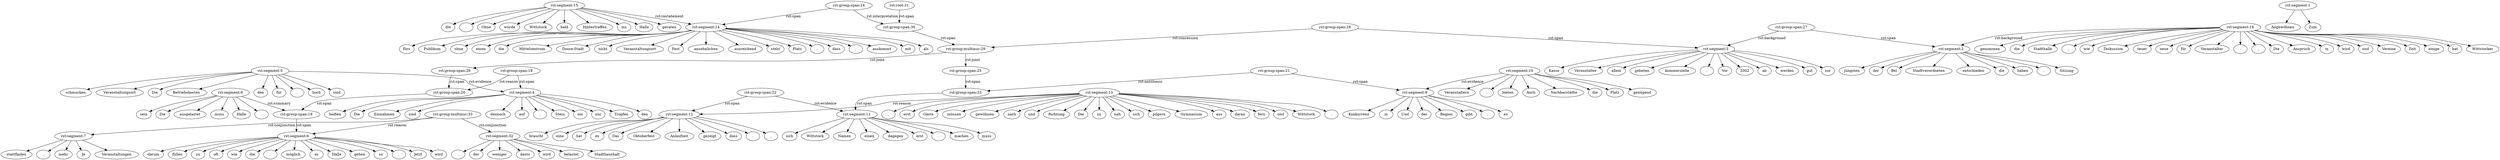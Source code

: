 digraph  {
	node [label="\N"];
	"rst:7_0"	 [label=Je,
		layers="set(['rst', 'rst:token'])",
		"rst:token"=Je];
	1	 [label="rst:segment:1",
		layers="set(['rst', 'rst:segment'])",
		"rst:text"="Zum Angewöhnen"];
	"rst:1_1"	 [label=Angewöhnen,
		layers="set(['rst', 'rst:token'])",
		"rst:token"=Angewöhnen];
	1 -> "rst:1_1" [key=0,
	edge_type=spans,
	layers="set(['rst', 'rst:token'])"];
"rst:1_0" [label=Zum,
	layers="set(['rst', 'rst:token'])",
	"rst:token"=Zum];
1 -> "rst:1_0" [key=0,
edge_type=spans,
layers="set(['rst', 'rst:token'])"];
2 [label="rst:segment:2",
layers="set(['rst', 'rst:segment'])",
"rst:text"="Bei der jüngsten Sitzung haben die Stadtverordneten entschieden ."];
"rst:2_7" [label=entschieden,
layers="set(['rst', 'rst:token'])",
"rst:token"=entschieden];
2 -> "rst:2_7" [key=0,
edge_type=spans,
layers="set(['rst', 'rst:token'])"];
"rst:2_5" [label=die,
layers="set(['rst', 'rst:token'])",
"rst:token"=die];
2 -> "rst:2_5" [key=0,
edge_type=spans,
layers="set(['rst', 'rst:token'])"];
"rst:2_4" [label=haben,
layers="set(['rst', 'rst:token'])",
"rst:token"=haben];
2 -> "rst:2_4" [key=0,
edge_type=spans,
layers="set(['rst', 'rst:token'])"];
"rst:2_8" [label=".",
layers="set(['rst', 'rst:token'])",
"rst:token"="."];
2 -> "rst:2_8" [key=0,
edge_type=spans,
layers="set(['rst', 'rst:token'])"];
"rst:2_3" [label=Sitzung,
layers="set(['rst', 'rst:token'])",
"rst:token"=Sitzung];
2 -> "rst:2_3" [key=0,
edge_type=spans,
layers="set(['rst', 'rst:token'])"];
"rst:2_2" [label=jüngsten,
layers="set(['rst', 'rst:token'])",
"rst:token"=jüngsten];
2 -> "rst:2_2" [key=0,
edge_type=spans,
layers="set(['rst', 'rst:token'])"];
"rst:2_1" [label=der,
layers="set(['rst', 'rst:token'])",
"rst:token"=der];
2 -> "rst:2_1" [key=0,
edge_type=spans,
layers="set(['rst', 'rst:token'])"];
"rst:2_0" [label=Bei,
layers="set(['rst', 'rst:token'])",
"rst:token"=Bei];
2 -> "rst:2_0" [key=0,
edge_type=spans,
layers="set(['rst', 'rst:token'])"];
"rst:2_6" [label=Stadtverordneten,
layers="set(['rst', 'rst:token'])",
"rst:token"=Stadtverordneten];
2 -> "rst:2_6" [key=0,
edge_type=spans,
layers="set(['rst', 'rst:token'])"];
3 [label="rst:segment:3",
layers="set(['rst', 'rst:segment'])",
"rst:text"="Vor allem kommerzielle Veranstalter werden ab 2002 gut zur Kasse gebeten ."];
"rst:3_3" [label=Veranstalter,
layers="set(['rst', 'rst:token'])",
"rst:token"=Veranstalter];
3 -> "rst:3_3" [key=0,
edge_type=spans,
layers="set(['rst', 'rst:token'])"];
"rst:3_1" [label=allem,
layers="set(['rst', 'rst:token'])",
"rst:token"=allem];
3 -> "rst:3_1" [key=0,
edge_type=spans,
layers="set(['rst', 'rst:token'])"];
"rst:3_10" [label=gebeten,
layers="set(['rst', 'rst:token'])",
"rst:token"=gebeten];
3 -> "rst:3_10" [key=0,
edge_type=spans,
layers="set(['rst', 'rst:token'])"];
"rst:3_2" [label=kommerzielle,
layers="set(['rst', 'rst:token'])",
"rst:token"=kommerzielle];
3 -> "rst:3_2" [key=0,
edge_type=spans,
layers="set(['rst', 'rst:token'])"];
"rst:3_11" [label=".",
layers="set(['rst', 'rst:token'])",
"rst:token"="."];
3 -> "rst:3_11" [key=0,
edge_type=spans,
layers="set(['rst', 'rst:token'])"];
"rst:3_0" [label=Vor,
layers="set(['rst', 'rst:token'])",
"rst:token"=Vor];
3 -> "rst:3_0" [key=0,
edge_type=spans,
layers="set(['rst', 'rst:token'])"];
"rst:3_6" [label=2002,
layers="set(['rst', 'rst:token'])",
"rst:token"=2002];
3 -> "rst:3_6" [key=0,
edge_type=spans,
layers="set(['rst', 'rst:token'])"];
"rst:3_5" [label=ab,
layers="set(['rst', 'rst:token'])",
"rst:token"=ab];
3 -> "rst:3_5" [key=0,
edge_type=spans,
layers="set(['rst', 'rst:token'])"];
"rst:3_4" [label=werden,
layers="set(['rst', 'rst:token'])",
"rst:token"=werden];
3 -> "rst:3_4" [key=0,
edge_type=spans,
layers="set(['rst', 'rst:token'])"];
"rst:3_7" [label=gut,
layers="set(['rst', 'rst:token'])",
"rst:token"=gut];
3 -> "rst:3_7" [key=0,
edge_type=spans,
layers="set(['rst', 'rst:token'])"];
"rst:3_8" [label=zur,
layers="set(['rst', 'rst:token'])",
"rst:token"=zur];
3 -> "rst:3_8" [key=0,
edge_type=spans,
layers="set(['rst', 'rst:token'])"];
"rst:3_9" [label=Kasse,
layers="set(['rst', 'rst:token'])",
"rst:token"=Kasse];
3 -> "rst:3_9" [key=0,
edge_type=spans,
layers="set(['rst', 'rst:token'])"];
4 [label="rst:segment:4",
layers="set(['rst', 'rst:segment'])",
"rst:text"="Die Einnahmen sind dennoch nur ein Tropfen auf den heißen Stein ."];
"rst:4_5" [label=ein,
layers="set(['rst', 'rst:token'])",
"rst:token"=ein];
4 -> "rst:4_5" [key=0,
edge_type=spans,
layers="set(['rst', 'rst:token'])"];
"rst:4_4" [label=nur,
layers="set(['rst', 'rst:token'])",
"rst:token"=nur];
4 -> "rst:4_4" [key=0,
edge_type=spans,
layers="set(['rst', 'rst:token'])"];
"rst:4_6" [label=Tropfen,
layers="set(['rst', 'rst:token'])",
"rst:token"=Tropfen];
4 -> "rst:4_6" [key=0,
edge_type=spans,
layers="set(['rst', 'rst:token'])"];
"rst:4_8" [label=den,
layers="set(['rst', 'rst:token'])",
"rst:token"=den];
4 -> "rst:4_8" [key=0,
edge_type=spans,
layers="set(['rst', 'rst:token'])"];
"rst:4_9" [label=heißen,
layers="set(['rst', 'rst:token'])",
"rst:token"=heißen];
4 -> "rst:4_9" [key=0,
edge_type=spans,
layers="set(['rst', 'rst:token'])"];
"rst:4_0" [label=Die,
layers="set(['rst', 'rst:token'])",
"rst:token"=Die];
4 -> "rst:4_0" [key=0,
edge_type=spans,
layers="set(['rst', 'rst:token'])"];
"rst:4_1" [label=Einnahmen,
layers="set(['rst', 'rst:token'])",
"rst:token"=Einnahmen];
4 -> "rst:4_1" [key=0,
edge_type=spans,
layers="set(['rst', 'rst:token'])"];
"rst:4_2" [label=sind,
layers="set(['rst', 'rst:token'])",
"rst:token"=sind];
4 -> "rst:4_2" [key=0,
edge_type=spans,
layers="set(['rst', 'rst:token'])"];
"rst:4_3" [label=dennoch,
layers="set(['rst', 'rst:token'])",
"rst:token"=dennoch];
4 -> "rst:4_3" [key=0,
edge_type=spans,
layers="set(['rst', 'rst:token'])"];
"rst:4_7" [label=auf,
layers="set(['rst', 'rst:token'])",
"rst:token"=auf];
4 -> "rst:4_7" [key=0,
edge_type=spans,
layers="set(['rst', 'rst:token'])"];
"rst:4_11" [label=".",
layers="set(['rst', 'rst:token'])",
"rst:token"="."];
4 -> "rst:4_11" [key=0,
edge_type=spans,
layers="set(['rst', 'rst:token'])"];
"rst:4_10" [label=Stein,
layers="set(['rst', 'rst:token'])",
"rst:token"=Stein];
4 -> "rst:4_10" [key=0,
edge_type=spans,
layers="set(['rst', 'rst:token'])"];
5 [label="rst:segment:5",
layers="set(['rst', 'rst:segment'])",
"rst:text"="Die Betriebskosten für den schmucken Veranstaltungsort sind hoch ."];
"rst:5_2" [label=für,
layers="set(['rst', 'rst:token'])",
"rst:token"=für];
5 -> "rst:5_2" [key=0,
edge_type=spans,
layers="set(['rst', 'rst:token'])"];
"rst:5_8" [label=".",
layers="set(['rst', 'rst:token'])",
"rst:token"="."];
5 -> "rst:5_8" [key=0,
edge_type=spans,
layers="set(['rst', 'rst:token'])"];
"rst:5_7" [label=hoch,
layers="set(['rst', 'rst:token'])",
"rst:token"=hoch];
5 -> "rst:5_7" [key=0,
edge_type=spans,
layers="set(['rst', 'rst:token'])"];
"rst:5_6" [label=sind,
layers="set(['rst', 'rst:token'])",
"rst:token"=sind];
5 -> "rst:5_6" [key=0,
edge_type=spans,
layers="set(['rst', 'rst:token'])"];
"rst:5_4" [label=schmucken,
layers="set(['rst', 'rst:token'])",
"rst:token"=schmucken];
5 -> "rst:5_4" [key=0,
edge_type=spans,
layers="set(['rst', 'rst:token'])"];
"rst:5_5" [label=Veranstaltungsort,
layers="set(['rst', 'rst:token'])",
"rst:token"=Veranstaltungsort];
5 -> "rst:5_5" [key=0,
edge_type=spans,
layers="set(['rst', 'rst:token'])"];
5 -> 4 [key=0,
edge_type=dominates,
label="rst:evidence",
layers="set(['rst', 'rst:relation'])",
relname="rst:evidence"];
"rst:5_0" [label=Die,
layers="set(['rst', 'rst:token'])",
"rst:token"=Die];
5 -> "rst:5_0" [key=0,
edge_type=spans,
layers="set(['rst', 'rst:token'])"];
"rst:5_1" [label=Betriebskosten,
layers="set(['rst', 'rst:token'])",
"rst:token"=Betriebskosten];
5 -> "rst:5_1" [key=0,
edge_type=spans,
layers="set(['rst', 'rst:token'])"];
"rst:5_3" [label=den,
layers="set(['rst', 'rst:token'])",
"rst:token"=den];
5 -> "rst:5_3" [key=0,
edge_type=spans,
layers="set(['rst', 'rst:token'])"];
6 [label="rst:segment:6",
layers="set(['rst', 'rst:segment'])",
"rst:text"="Jetzt wird es darum gehen , die Halle so oft wie möglich zu füllen ."];
"rst:6_9" [label=oft,
layers="set(['rst', 'rst:token'])",
"rst:token"=oft];
6 -> "rst:6_9" [key=0,
edge_type=spans,
layers="set(['rst', 'rst:token'])"];
"rst:6_10" [label=wie,
layers="set(['rst', 'rst:token'])",
"rst:token"=wie];
6 -> "rst:6_10" [key=0,
edge_type=spans,
layers="set(['rst', 'rst:token'])"];
"rst:6_6" [label=die,
layers="set(['rst', 'rst:token'])",
"rst:token"=die];
6 -> "rst:6_6" [key=0,
edge_type=spans,
layers="set(['rst', 'rst:token'])"];
"rst:6_14" [label=".",
layers="set(['rst', 'rst:token'])",
"rst:token"="."];
6 -> "rst:6_14" [key=0,
edge_type=spans,
layers="set(['rst', 'rst:token'])"];
"rst:6_11" [label=möglich,
layers="set(['rst', 'rst:token'])",
"rst:token"=möglich];
6 -> "rst:6_11" [key=0,
edge_type=spans,
layers="set(['rst', 'rst:token'])"];
"rst:6_2" [label=es,
layers="set(['rst', 'rst:token'])",
"rst:token"=es];
6 -> "rst:6_2" [key=0,
edge_type=spans,
layers="set(['rst', 'rst:token'])"];
"rst:6_7" [label=Halle,
layers="set(['rst', 'rst:token'])",
"rst:token"=Halle];
6 -> "rst:6_7" [key=0,
edge_type=spans,
layers="set(['rst', 'rst:token'])"];
"rst:6_4" [label=gehen,
layers="set(['rst', 'rst:token'])",
"rst:token"=gehen];
6 -> "rst:6_4" [key=0,
edge_type=spans,
layers="set(['rst', 'rst:token'])"];
"rst:6_8" [label=so,
layers="set(['rst', 'rst:token'])",
"rst:token"=so];
6 -> "rst:6_8" [key=0,
edge_type=spans,
layers="set(['rst', 'rst:token'])"];
"rst:6_5" [label=",",
layers="set(['rst', 'rst:token'])",
"rst:token"=","];
6 -> "rst:6_5" [key=0,
edge_type=spans,
layers="set(['rst', 'rst:token'])"];
"rst:6_0" [label=Jetzt,
layers="set(['rst', 'rst:token'])",
"rst:token"=Jetzt];
6 -> "rst:6_0" [key=0,
edge_type=spans,
layers="set(['rst', 'rst:token'])"];
"rst:6_1" [label=wird,
layers="set(['rst', 'rst:token'])",
"rst:token"=wird];
6 -> "rst:6_1" [key=0,
edge_type=spans,
layers="set(['rst', 'rst:token'])"];
"rst:6_3" [label=darum,
layers="set(['rst', 'rst:token'])",
"rst:token"=darum];
6 -> "rst:6_3" [key=0,
edge_type=spans,
layers="set(['rst', 'rst:token'])"];
"rst:6_13" [label=füllen,
layers="set(['rst', 'rst:token'])",
"rst:token"=füllen];
6 -> "rst:6_13" [key=0,
edge_type=spans,
layers="set(['rst', 'rst:token'])"];
"rst:6_12" [label=zu,
layers="set(['rst', 'rst:token'])",
"rst:token"=zu];
6 -> "rst:6_12" [key=0,
edge_type=spans,
layers="set(['rst', 'rst:token'])"];
7 [label="rst:segment:7",
layers="set(['rst', 'rst:segment'])",
"rst:text"="Je mehr Veranstaltungen stattfinden ,"];
"rst:7_2" [label=Veranstaltungen,
layers="set(['rst', 'rst:token'])",
"rst:token"=Veranstaltungen];
7 -> "rst:7_2" [key=0,
edge_type=spans,
layers="set(['rst', 'rst:token'])"];
"rst:7_3" [label=stattfinden,
layers="set(['rst', 'rst:token'])",
"rst:token"=stattfinden];
7 -> "rst:7_3" [key=0,
edge_type=spans,
layers="set(['rst', 'rst:token'])"];
"rst:7_4" [label=",",
layers="set(['rst', 'rst:token'])",
"rst:token"=","];
7 -> "rst:7_4" [key=0,
edge_type=spans,
layers="set(['rst', 'rst:token'])"];
"rst:7_1" [label=mehr,
layers="set(['rst', 'rst:token'])",
"rst:token"=mehr];
7 -> "rst:7_1" [key=0,
edge_type=spans,
layers="set(['rst', 'rst:token'])"];
7 -> "rst:7_0" [key=0,
edge_type=spans,
layers="set(['rst', 'rst:token'])"];
8 [label="rst:segment:8",
layers="set(['rst', 'rst:segment'])",
"rst:text"="Die Halle muss ausgelastet sein ."];
"rst:8_2" [label=muss,
layers="set(['rst', 'rst:token'])",
"rst:token"=muss];
8 -> "rst:8_2" [key=0,
edge_type=spans,
layers="set(['rst', 'rst:token'])"];
"rst:8_1" [label=Halle,
layers="set(['rst', 'rst:token'])",
"rst:token"=Halle];
8 -> "rst:8_1" [key=0,
edge_type=spans,
layers="set(['rst', 'rst:token'])"];
"rst:8_5" [label=".",
layers="set(['rst', 'rst:token'])",
"rst:token"="."];
8 -> "rst:8_5" [key=0,
edge_type=spans,
layers="set(['rst', 'rst:token'])"];
"rst:8_4" [label=sein,
layers="set(['rst', 'rst:token'])",
"rst:token"=sein];
8 -> "rst:8_4" [key=0,
edge_type=spans,
layers="set(['rst', 'rst:token'])"];
"rst:8_0" [label=Die,
layers="set(['rst', 'rst:token'])",
"rst:token"=Die];
8 -> "rst:8_0" [key=0,
edge_type=spans,
layers="set(['rst', 'rst:token'])"];
"rst:8_3" [label=ausgelastet,
layers="set(['rst', 'rst:token'])",
"rst:token"=ausgelastet];
8 -> "rst:8_3" [key=0,
edge_type=spans,
layers="set(['rst', 'rst:token'])"];
19 [label="rst:group:span:19",
layers="set(['rst', 'rst:segment'])",
"rst:reltype"=span];
8 -> 19 [key=0,
edge_type=dominates,
label="rst:summary",
layers="set(['rst', 'rst:relation'])",
relname="rst:summary"];
9 [label="rst:segment:9",
layers="set(['rst', 'rst:segment'])",
"rst:text"="Und in der Region gibt es Konkurrenz ."];
"rst:9_3" [label=Region,
layers="set(['rst', 'rst:token'])",
"rst:token"=Region];
9 -> "rst:9_3" [key=0,
edge_type=spans,
layers="set(['rst', 'rst:token'])"];
"rst:9_4" [label=gibt,
layers="set(['rst', 'rst:token'])",
"rst:token"=gibt];
9 -> "rst:9_4" [key=0,
edge_type=spans,
layers="set(['rst', 'rst:token'])"];
"rst:9_7" [label=".",
layers="set(['rst', 'rst:token'])",
"rst:token"="."];
9 -> "rst:9_7" [key=0,
edge_type=spans,
layers="set(['rst', 'rst:token'])"];
"rst:9_5" [label=es,
layers="set(['rst', 'rst:token'])",
"rst:token"=es];
9 -> "rst:9_5" [key=0,
edge_type=spans,
layers="set(['rst', 'rst:token'])"];
"rst:9_6" [label=Konkurrenz,
layers="set(['rst', 'rst:token'])",
"rst:token"=Konkurrenz];
9 -> "rst:9_6" [key=0,
edge_type=spans,
layers="set(['rst', 'rst:token'])"];
"rst:9_1" [label=in,
layers="set(['rst', 'rst:token'])",
"rst:token"=in];
9 -> "rst:9_1" [key=0,
edge_type=spans,
layers="set(['rst', 'rst:token'])"];
"rst:9_0" [label=Und,
layers="set(['rst', 'rst:token'])",
"rst:token"=Und];
9 -> "rst:9_0" [key=0,
edge_type=spans,
layers="set(['rst', 'rst:token'])"];
"rst:9_2" [label=der,
layers="set(['rst', 'rst:token'])",
"rst:token"=der];
9 -> "rst:9_2" [key=0,
edge_type=spans,
layers="set(['rst', 'rst:token'])"];
10 [label="rst:segment:10",
layers="set(['rst', 'rst:segment'])",
"rst:text"="Auch die Nachbarstädte bieten Veranstaltern genügend Platz ."];
"rst:10_3" [label=bieten,
layers="set(['rst', 'rst:token'])",
"rst:token"=bieten];
10 -> "rst:10_3" [key=0,
edge_type=spans,
layers="set(['rst', 'rst:token'])"];
"rst:10_0" [label=Auch,
layers="set(['rst', 'rst:token'])",
"rst:token"=Auch];
10 -> "rst:10_0" [key=0,
edge_type=spans,
layers="set(['rst', 'rst:token'])"];
"rst:10_2" [label=Nachbarstädte,
layers="set(['rst', 'rst:token'])",
"rst:token"=Nachbarstädte];
10 -> "rst:10_2" [key=0,
edge_type=spans,
layers="set(['rst', 'rst:token'])"];
10 -> 9 [key=0,
edge_type=dominates,
label="rst:evidence",
layers="set(['rst', 'rst:relation'])",
relname="rst:evidence"];
"rst:10_1" [label=die,
layers="set(['rst', 'rst:token'])",
"rst:token"=die];
10 -> "rst:10_1" [key=0,
edge_type=spans,
layers="set(['rst', 'rst:token'])"];
"rst:10_6" [label=Platz,
layers="set(['rst', 'rst:token'])",
"rst:token"=Platz];
10 -> "rst:10_6" [key=0,
edge_type=spans,
layers="set(['rst', 'rst:token'])"];
"rst:10_5" [label=genügend,
layers="set(['rst', 'rst:token'])",
"rst:token"=genügend];
10 -> "rst:10_5" [key=0,
edge_type=spans,
layers="set(['rst', 'rst:token'])"];
"rst:10_4" [label=Veranstaltern,
layers="set(['rst', 'rst:token'])",
"rst:token"=Veranstaltern];
10 -> "rst:10_4" [key=0,
edge_type=spans,
layers="set(['rst', 'rst:token'])"];
"rst:10_7" [label=".",
layers="set(['rst', 'rst:token'])",
"rst:token"="."];
10 -> "rst:10_7" [key=0,
edge_type=spans,
layers="set(['rst', 'rst:token'])"];
11 [label="rst:segment:11",
layers="set(['rst', 'rst:segment'])",
"rst:text"="Wittstock dagegen muss sich erst einen Namen machen ."];
"rst:11_5" [label=einen,
layers="set(['rst', 'rst:token'])",
"rst:token"=einen];
11 -> "rst:11_5" [key=0,
edge_type=spans,
layers="set(['rst', 'rst:token'])"];
"rst:11_1" [label=dagegen,
layers="set(['rst', 'rst:token'])",
"rst:token"=dagegen];
11 -> "rst:11_1" [key=0,
edge_type=spans,
layers="set(['rst', 'rst:token'])"];
"rst:11_4" [label=erst,
layers="set(['rst', 'rst:token'])",
"rst:token"=erst];
11 -> "rst:11_4" [key=0,
edge_type=spans,
layers="set(['rst', 'rst:token'])"];
"rst:11_8" [label=".",
layers="set(['rst', 'rst:token'])",
"rst:token"="."];
11 -> "rst:11_8" [key=0,
edge_type=spans,
layers="set(['rst', 'rst:token'])"];
"rst:11_7" [label=machen,
layers="set(['rst', 'rst:token'])",
"rst:token"=machen];
11 -> "rst:11_7" [key=0,
edge_type=spans,
layers="set(['rst', 'rst:token'])"];
"rst:11_2" [label=muss,
layers="set(['rst', 'rst:token'])",
"rst:token"=muss];
11 -> "rst:11_2" [key=0,
edge_type=spans,
layers="set(['rst', 'rst:token'])"];
"rst:11_3" [label=sich,
layers="set(['rst', 'rst:token'])",
"rst:token"=sich];
11 -> "rst:11_3" [key=0,
edge_type=spans,
layers="set(['rst', 'rst:token'])"];
"rst:11_0" [label=Wittstock,
layers="set(['rst', 'rst:token'])",
"rst:token"=Wittstock];
11 -> "rst:11_0" [key=0,
edge_type=spans,
layers="set(['rst', 'rst:token'])"];
"rst:11_6" [label=Namen,
layers="set(['rst', 'rst:token'])",
"rst:token"=Namen];
11 -> "rst:11_6" [key=0,
edge_type=spans,
layers="set(['rst', 'rst:token'])"];
12 [label="rst:segment:12",
layers="set(['rst', 'rst:segment'])",
"rst:text"="Das Oktoberfest hat gezeigt , dass es eine Anlaufzeit braucht ."];
"rst:12_3" [label=gezeigt,
layers="set(['rst', 'rst:token'])",
"rst:token"=gezeigt];
12 -> "rst:12_3" [key=0,
edge_type=spans,
layers="set(['rst', 'rst:token'])"];
"rst:12_5" [label=dass,
layers="set(['rst', 'rst:token'])",
"rst:token"=dass];
12 -> "rst:12_5" [key=0,
edge_type=spans,
layers="set(['rst', 'rst:token'])"];
"rst:12_10" [label=".",
layers="set(['rst', 'rst:token'])",
"rst:token"="."];
12 -> "rst:12_10" [key=0,
edge_type=spans,
layers="set(['rst', 'rst:token'])"];
"rst:12_4" [label=",",
layers="set(['rst', 'rst:token'])",
"rst:token"=","];
12 -> "rst:12_4" [key=0,
edge_type=spans,
layers="set(['rst', 'rst:token'])"];
"rst:12_9" [label=braucht,
layers="set(['rst', 'rst:token'])",
"rst:token"=braucht];
12 -> "rst:12_9" [key=0,
edge_type=spans,
layers="set(['rst', 'rst:token'])"];
"rst:12_7" [label=eine,
layers="set(['rst', 'rst:token'])",
"rst:token"=eine];
12 -> "rst:12_7" [key=0,
edge_type=spans,
layers="set(['rst', 'rst:token'])"];
"rst:12_2" [label=hat,
layers="set(['rst', 'rst:token'])",
"rst:token"=hat];
12 -> "rst:12_2" [key=0,
edge_type=spans,
layers="set(['rst', 'rst:token'])"];
"rst:12_6" [label=es,
layers="set(['rst', 'rst:token'])",
"rst:token"=es];
12 -> "rst:12_6" [key=0,
edge_type=spans,
layers="set(['rst', 'rst:token'])"];
"rst:12_0" [label=Das,
layers="set(['rst', 'rst:token'])",
"rst:token"=Das];
12 -> "rst:12_0" [key=0,
edge_type=spans,
layers="set(['rst', 'rst:token'])"];
"rst:12_1" [label=Oktoberfest,
layers="set(['rst', 'rst:token'])",
"rst:token"=Oktoberfest];
12 -> "rst:12_1" [key=0,
edge_type=spans,
layers="set(['rst', 'rst:token'])"];
"rst:12_8" [label=Anlaufzeit,
layers="set(['rst', 'rst:token'])",
"rst:token"=Anlaufzeit];
12 -> "rst:12_8" [key=0,
edge_type=spans,
layers="set(['rst', 'rst:token'])"];
13 [label="rst:segment:13",
layers="set(['rst', 'rst:segment'])",
"rst:text"="Die Gäste aus nah und fern müssen sich erst daran gewöhnen , nach Wittstock u\
nd Richtung Gymnasium zu pilgern ."];
"rst:13_7" [label=sich,
layers="set(['rst', 'rst:token'])",
"rst:token"=sich];
13 -> "rst:13_7" [key=0,
edge_type=spans,
layers="set(['rst', 'rst:token'])"];
"rst:13_18" [label=pilgern,
layers="set(['rst', 'rst:token'])",
"rst:token"=pilgern];
13 -> "rst:13_18" [key=0,
edge_type=spans,
layers="set(['rst', 'rst:token'])"];
"rst:13_16" [label=Gymnasium,
layers="set(['rst', 'rst:token'])",
"rst:token"=Gymnasium];
13 -> "rst:13_16" [key=0,
edge_type=spans,
layers="set(['rst', 'rst:token'])"];
"rst:13_2" [label=aus,
layers="set(['rst', 'rst:token'])",
"rst:token"=aus];
13 -> "rst:13_2" [key=0,
edge_type=spans,
layers="set(['rst', 'rst:token'])"];
"rst:13_9" [label=daran,
layers="set(['rst', 'rst:token'])",
"rst:token"=daran];
13 -> "rst:13_9" [key=0,
edge_type=spans,
layers="set(['rst', 'rst:token'])"];
"rst:13_5" [label=fern,
layers="set(['rst', 'rst:token'])",
"rst:token"=fern];
13 -> "rst:13_5" [key=0,
edge_type=spans,
layers="set(['rst', 'rst:token'])"];
"rst:13_4" [label=und,
layers="set(['rst', 'rst:token'])",
"rst:token"=und];
13 -> "rst:13_4" [key=0,
edge_type=spans,
layers="set(['rst', 'rst:token'])"];
"rst:13_13" [label=Wittstock,
layers="set(['rst', 'rst:token'])",
"rst:token"=Wittstock];
13 -> "rst:13_13" [key=0,
edge_type=spans,
layers="set(['rst', 'rst:token'])"];
"rst:13_19" [label=".",
layers="set(['rst', 'rst:token'])",
"rst:token"="."];
13 -> "rst:13_19" [key=0,
edge_type=spans,
layers="set(['rst', 'rst:token'])"];
"rst:13_11" [label=",",
layers="set(['rst', 'rst:token'])",
"rst:token"=","];
13 -> "rst:13_11" [key=0,
edge_type=spans,
layers="set(['rst', 'rst:token'])"];
"rst:13_8" [label=erst,
layers="set(['rst', 'rst:token'])",
"rst:token"=erst];
13 -> "rst:13_8" [key=0,
edge_type=spans,
layers="set(['rst', 'rst:token'])"];
"rst:13_1" [label=Gäste,
layers="set(['rst', 'rst:token'])",
"rst:token"=Gäste];
13 -> "rst:13_1" [key=0,
edge_type=spans,
layers="set(['rst', 'rst:token'])"];
"rst:13_6" [label=müssen,
layers="set(['rst', 'rst:token'])",
"rst:token"=müssen];
13 -> "rst:13_6" [key=0,
edge_type=spans,
layers="set(['rst', 'rst:token'])"];
"rst:13_10" [label=gewöhnen,
layers="set(['rst', 'rst:token'])",
"rst:token"=gewöhnen];
13 -> "rst:13_10" [key=0,
edge_type=spans,
layers="set(['rst', 'rst:token'])"];
"rst:13_12" [label=nach,
layers="set(['rst', 'rst:token'])",
"rst:token"=nach];
13 -> "rst:13_12" [key=0,
edge_type=spans,
layers="set(['rst', 'rst:token'])"];
"rst:13_14" [label=und,
layers="set(['rst', 'rst:token'])",
"rst:token"=und];
13 -> "rst:13_14" [key=0,
edge_type=spans,
layers="set(['rst', 'rst:token'])"];
"rst:13_15" [label=Richtung,
layers="set(['rst', 'rst:token'])",
"rst:token"=Richtung];
13 -> "rst:13_15" [key=0,
edge_type=spans,
layers="set(['rst', 'rst:token'])"];
"rst:13_0" [label=Die,
layers="set(['rst', 'rst:token'])",
"rst:token"=Die];
13 -> "rst:13_0" [key=0,
edge_type=spans,
layers="set(['rst', 'rst:token'])"];
"rst:13_17" [label=zu,
layers="set(['rst', 'rst:token'])",
"rst:token"=zu];
13 -> "rst:13_17" [key=0,
edge_type=spans,
layers="set(['rst', 'rst:token'])"];
13 -> 12 [key=0,
edge_type=dominates,
label="rst:reason",
layers="set(['rst', 'rst:relation'])",
relname="rst:reason"];
"rst:13_3" [label=nah,
layers="set(['rst', 'rst:token'])",
"rst:token"=nah];
13 -> "rst:13_3" [key=0,
edge_type=spans,
layers="set(['rst', 'rst:token'])"];
14 [label="rst:segment:14",
layers="set(['rst', 'rst:segment'])",
"rst:text"="Fest steht , dass die Dosse-Stadt als Mittelzentrum ohne einen ansehnlichen Vera\
nstaltungsort mit ausreichend Platz fürs Publikum nicht auskommt ."];
"rst:14_1" [label=steht,
layers="set(['rst', 'rst:token'])",
"rst:token"=steht];
14 -> "rst:14_1" [key=0,
edge_type=spans,
layers="set(['rst', 'rst:token'])"];
"rst:14_14" [label=Platz,
layers="set(['rst', 'rst:token'])",
"rst:token"=Platz];
14 -> "rst:14_14" [key=0,
edge_type=spans,
layers="set(['rst', 'rst:token'])"];
"rst:14_19" [label=".",
layers="set(['rst', 'rst:token'])",
"rst:token"="."];
14 -> "rst:14_19" [key=0,
edge_type=spans,
layers="set(['rst', 'rst:token'])"];
"rst:14_3" [label=dass,
layers="set(['rst', 'rst:token'])",
"rst:token"=dass];
14 -> "rst:14_3" [key=0,
edge_type=spans,
layers="set(['rst', 'rst:token'])"];
"rst:14_2" [label=",",
layers="set(['rst', 'rst:token'])",
"rst:token"=","];
14 -> "rst:14_2" [key=0,
edge_type=spans,
layers="set(['rst', 'rst:token'])"];
"rst:14_18" [label=auskommt,
layers="set(['rst', 'rst:token'])",
"rst:token"=auskommt];
14 -> "rst:14_18" [key=0,
edge_type=spans,
layers="set(['rst', 'rst:token'])"];
"rst:14_12" [label=mit,
layers="set(['rst', 'rst:token'])",
"rst:token"=mit];
14 -> "rst:14_12" [key=0,
edge_type=spans,
layers="set(['rst', 'rst:token'])"];
"rst:14_6" [label=als,
layers="set(['rst', 'rst:token'])",
"rst:token"=als];
14 -> "rst:14_6" [key=0,
edge_type=spans,
layers="set(['rst', 'rst:token'])"];
"rst:14_15" [label=fürs,
layers="set(['rst', 'rst:token'])",
"rst:token"=fürs];
14 -> "rst:14_15" [key=0,
edge_type=spans,
layers="set(['rst', 'rst:token'])"];
"rst:14_16" [label=Publikum,
layers="set(['rst', 'rst:token'])",
"rst:token"=Publikum];
14 -> "rst:14_16" [key=0,
edge_type=spans,
layers="set(['rst', 'rst:token'])"];
"rst:14_8" [label=ohne,
layers="set(['rst', 'rst:token'])",
"rst:token"=ohne];
14 -> "rst:14_8" [key=0,
edge_type=spans,
layers="set(['rst', 'rst:token'])"];
"rst:14_9" [label=einen,
layers="set(['rst', 'rst:token'])",
"rst:token"=einen];
14 -> "rst:14_9" [key=0,
edge_type=spans,
layers="set(['rst', 'rst:token'])"];
"rst:14_4" [label=die,
layers="set(['rst', 'rst:token'])",
"rst:token"=die];
14 -> "rst:14_4" [key=0,
edge_type=spans,
layers="set(['rst', 'rst:token'])"];
"rst:14_7" [label=Mittelzentrum,
layers="set(['rst', 'rst:token'])",
"rst:token"=Mittelzentrum];
14 -> "rst:14_7" [key=0,
edge_type=spans,
layers="set(['rst', 'rst:token'])"];
"rst:14_5" [label="Dosse-Stadt",
layers="set(['rst', 'rst:token'])",
"rst:token"="Dosse-Stadt"];
14 -> "rst:14_5" [key=0,
edge_type=spans,
layers="set(['rst', 'rst:token'])"];
"rst:14_17" [label=nicht,
layers="set(['rst', 'rst:token'])",
"rst:token"=nicht];
14 -> "rst:14_17" [key=0,
edge_type=spans,
layers="set(['rst', 'rst:token'])"];
"rst:14_11" [label=Veranstaltungsort,
layers="set(['rst', 'rst:token'])",
"rst:token"=Veranstaltungsort];
14 -> "rst:14_11" [key=0,
edge_type=spans,
layers="set(['rst', 'rst:token'])"];
"rst:14_0" [label=Fest,
layers="set(['rst', 'rst:token'])",
"rst:token"=Fest];
14 -> "rst:14_0" [key=0,
edge_type=spans,
layers="set(['rst', 'rst:token'])"];
"rst:14_10" [label=ansehnlichen,
layers="set(['rst', 'rst:token'])",
"rst:token"=ansehnlichen];
14 -> "rst:14_10" [key=0,
edge_type=spans,
layers="set(['rst', 'rst:token'])"];
"rst:14_13" [label=ausreichend,
layers="set(['rst', 'rst:token'])",
"rst:token"=ausreichend];
14 -> "rst:14_13" [key=0,
edge_type=spans,
layers="set(['rst', 'rst:token'])"];
15 [label="rst:segment:15",
layers="set(['rst', 'rst:segment'])",
"rst:text"="Ohne die Halle würde Wittstock bald ins Hintertreffen geraten ."];
"rst:15_2" [label=Halle,
layers="set(['rst', 'rst:token'])",
"rst:token"=Halle];
15 -> "rst:15_2" [key=0,
edge_type=spans,
layers="set(['rst', 'rst:token'])"];
"rst:15_8" [label=geraten,
layers="set(['rst', 'rst:token'])",
"rst:token"=geraten];
15 -> "rst:15_8" [key=0,
edge_type=spans,
layers="set(['rst', 'rst:token'])"];
"rst:15_1" [label=die,
layers="set(['rst', 'rst:token'])",
"rst:token"=die];
15 -> "rst:15_1" [key=0,
edge_type=spans,
layers="set(['rst', 'rst:token'])"];
"rst:15_9" [label=".",
layers="set(['rst', 'rst:token'])",
"rst:token"="."];
15 -> "rst:15_9" [key=0,
edge_type=spans,
layers="set(['rst', 'rst:token'])"];
"rst:15_0" [label=Ohne,
layers="set(['rst', 'rst:token'])",
"rst:token"=Ohne];
15 -> "rst:15_0" [key=0,
edge_type=spans,
layers="set(['rst', 'rst:token'])"];
15 -> 14 [key=0,
edge_type=dominates,
label="rst:restatement",
layers="set(['rst', 'rst:relation'])",
relname="rst:restatement"];
"rst:15_3" [label=würde,
layers="set(['rst', 'rst:token'])",
"rst:token"=würde];
15 -> "rst:15_3" [key=0,
edge_type=spans,
layers="set(['rst', 'rst:token'])"];
"rst:15_4" [label=Wittstock,
layers="set(['rst', 'rst:token'])",
"rst:token"=Wittstock];
15 -> "rst:15_4" [key=0,
edge_type=spans,
layers="set(['rst', 'rst:token'])"];
"rst:15_5" [label=bald,
layers="set(['rst', 'rst:token'])",
"rst:token"=bald];
15 -> "rst:15_5" [key=0,
edge_type=spans,
layers="set(['rst', 'rst:token'])"];
"rst:15_7" [label=Hintertreffen,
layers="set(['rst', 'rst:token'])",
"rst:token"=Hintertreffen];
15 -> "rst:15_7" [key=0,
edge_type=spans,
layers="set(['rst', 'rst:token'])"];
"rst:15_6" [label=ins,
layers="set(['rst', 'rst:token'])",
"rst:token"=ins];
15 -> "rst:15_6" [key=0,
edge_type=spans,
layers="set(['rst', 'rst:token'])"];
16 [label="rst:segment:16",
layers="set(['rst', 'rst:segment'])",
"rst:text"="Die Diskussion , wie teuer die neue Wittstocker Stadthalle für Vereine und Vera\
nstalter wird , hat einige Zeit in Anspruch genommen ."];
"rst:16_7" [label=Wittstocker,
layers="set(['rst', 'rst:token'])",
"rst:token"=Wittstocker];
16 -> "rst:16_7" [key=0,
edge_type=spans,
layers="set(['rst', 'rst:token'])"];
"rst:16_20" [label=genommen,
layers="set(['rst', 'rst:token'])",
"rst:token"=genommen];
16 -> "rst:16_20" [key=0,
edge_type=spans,
layers="set(['rst', 'rst:token'])"];
"rst:16_5" [label=die,
layers="set(['rst', 'rst:token'])",
"rst:token"=die];
16 -> "rst:16_5" [key=0,
edge_type=spans,
layers="set(['rst', 'rst:token'])"];
"rst:16_8" [label=Stadthalle,
layers="set(['rst', 'rst:token'])",
"rst:token"=Stadthalle];
16 -> "rst:16_8" [key=0,
edge_type=spans,
layers="set(['rst', 'rst:token'])"];
"rst:16_2" [label=",",
layers="set(['rst', 'rst:token'])",
"rst:token"=","];
16 -> "rst:16_2" [key=0,
edge_type=spans,
layers="set(['rst', 'rst:token'])"];
"rst:16_3" [label=wie,
layers="set(['rst', 'rst:token'])",
"rst:token"=wie];
16 -> "rst:16_3" [key=0,
edge_type=spans,
layers="set(['rst', 'rst:token'])"];
"rst:16_1" [label=Diskussion,
layers="set(['rst', 'rst:token'])",
"rst:token"=Diskussion];
16 -> "rst:16_1" [key=0,
edge_type=spans,
layers="set(['rst', 'rst:token'])"];
"rst:16_4" [label=teuer,
layers="set(['rst', 'rst:token'])",
"rst:token"=teuer];
16 -> "rst:16_4" [key=0,
edge_type=spans,
layers="set(['rst', 'rst:token'])"];
"rst:16_6" [label=neue,
layers="set(['rst', 'rst:token'])",
"rst:token"=neue];
16 -> "rst:16_6" [key=0,
edge_type=spans,
layers="set(['rst', 'rst:token'])"];
"rst:16_9" [label=für,
layers="set(['rst', 'rst:token'])",
"rst:token"=für];
16 -> "rst:16_9" [key=0,
edge_type=spans,
layers="set(['rst', 'rst:token'])"];
"rst:16_12" [label=Veranstalter,
layers="set(['rst', 'rst:token'])",
"rst:token"=Veranstalter];
16 -> "rst:16_12" [key=0,
edge_type=spans,
layers="set(['rst', 'rst:token'])"];
"rst:16_21" [label=".",
layers="set(['rst', 'rst:token'])",
"rst:token"="."];
16 -> "rst:16_21" [key=0,
edge_type=spans,
layers="set(['rst', 'rst:token'])"];
16 -> 2 [key=0,
edge_type=dominates,
label="rst:background",
layers="set(['rst', 'rst:relation'])",
relname="rst:background"];
"rst:16_14" [label=",",
layers="set(['rst', 'rst:token'])",
"rst:token"=","];
16 -> "rst:16_14" [key=0,
edge_type=spans,
layers="set(['rst', 'rst:token'])"];
"rst:16_0" [label=Die,
layers="set(['rst', 'rst:token'])",
"rst:token"=Die];
16 -> "rst:16_0" [key=0,
edge_type=spans,
layers="set(['rst', 'rst:token'])"];
"rst:16_19" [label=Anspruch,
layers="set(['rst', 'rst:token'])",
"rst:token"=Anspruch];
16 -> "rst:16_19" [key=0,
edge_type=spans,
layers="set(['rst', 'rst:token'])"];
"rst:16_18" [label=in,
layers="set(['rst', 'rst:token'])",
"rst:token"=in];
16 -> "rst:16_18" [key=0,
edge_type=spans,
layers="set(['rst', 'rst:token'])"];
"rst:16_13" [label=wird,
layers="set(['rst', 'rst:token'])",
"rst:token"=wird];
16 -> "rst:16_13" [key=0,
edge_type=spans,
layers="set(['rst', 'rst:token'])"];
"rst:16_11" [label=und,
layers="set(['rst', 'rst:token'])",
"rst:token"=und];
16 -> "rst:16_11" [key=0,
edge_type=spans,
layers="set(['rst', 'rst:token'])"];
"rst:16_10" [label=Vereine,
layers="set(['rst', 'rst:token'])",
"rst:token"=Vereine];
16 -> "rst:16_10" [key=0,
edge_type=spans,
layers="set(['rst', 'rst:token'])"];
"rst:16_17" [label=Zeit,
layers="set(['rst', 'rst:token'])",
"rst:token"=Zeit];
16 -> "rst:16_17" [key=0,
edge_type=spans,
layers="set(['rst', 'rst:token'])"];
"rst:16_16" [label=einige,
layers="set(['rst', 'rst:token'])",
"rst:token"=einige];
16 -> "rst:16_16" [key=0,
edge_type=spans,
layers="set(['rst', 'rst:token'])"];
"rst:16_15" [label=hat,
layers="set(['rst', 'rst:token'])",
"rst:token"=hat];
16 -> "rst:16_15" [key=0,
edge_type=spans,
layers="set(['rst', 'rst:token'])"];
18 [label="rst:group:span:18",
layers="set(['rst', 'rst:segment'])",
"rst:reltype"=span];
20 [label="rst:group:span:20",
layers="set(['rst', 'rst:segment'])",
"rst:reltype"=span];
18 -> 20 [key=0,
edge_type=dominates,
label="rst:reason",
layers="set(['rst', 'rst:relation'])",
"rst:relname"=reason];
18 -> 4 [key=0,
edge_type=dominates,
label="rst:span",
layers="set(['rst', 'rst:relation'])",
relname="rst:span"];
19 -> 6 [key=0,
edge_type=dominates,
label="rst:span",
layers="set(['rst', 'rst:relation'])",
relname="rst:span"];
20 -> 19 [key=0,
edge_type=dominates,
label="rst:span",
layers="set(['rst', 'rst:relation'])",
"rst:relname"=span];
21 [label="rst:group:span:21",
layers="set(['rst', 'rst:segment'])",
"rst:reltype"=span];
21 -> 9 [key=0,
edge_type=dominates,
label="rst:span",
layers="set(['rst', 'rst:relation'])",
relname="rst:span"];
23 [label="rst:group:span:23",
layers="set(['rst', 'rst:segment'])",
"rst:reltype"=span];
21 -> 23 [key=0,
edge_type=dominates,
label="rst:antithesis",
layers="set(['rst', 'rst:relation'])",
"rst:relname"=antithesis];
22 [label="rst:group:span:22",
layers="set(['rst', 'rst:segment'])",
"rst:reltype"=span];
22 -> 11 [key=0,
edge_type=dominates,
label="rst:evidence",
layers="set(['rst', 'rst:relation'])",
"rst:relname"=evidence];
22 -> 12 [key=0,
edge_type=dominates,
label="rst:span",
layers="set(['rst', 'rst:relation'])",
relname="rst:span"];
23 -> 11 [key=0,
edge_type=dominates,
label="rst:span",
layers="set(['rst', 'rst:relation'])",
relname="rst:span"];
24 [label="rst:group:span:24",
layers="set(['rst', 'rst:segment'])",
"rst:reltype"=span];
30 [label="rst:group:span:30",
layers="set(['rst', 'rst:segment'])",
"rst:reltype"=span];
24 -> 30 [key=0,
edge_type=dominates,
label="rst:interpretation",
layers="set(['rst', 'rst:relation'])",
"rst:relname"=interpretation];
24 -> 14 [key=0,
edge_type=dominates,
label="rst:span",
layers="set(['rst', 'rst:relation'])",
relname="rst:span"];
25 [label="rst:group:span:25",
layers="set(['rst', 'rst:segment'])",
"rst:reltype"=span];
25 -> 23 [key=0,
edge_type=dominates,
label="rst:span",
layers="set(['rst', 'rst:relation'])",
"rst:relname"=span];
26 [label="rst:group:span:26",
layers="set(['rst', 'rst:segment'])",
"rst:reltype"=span];
26 -> 20 [key=0,
edge_type=dominates,
label="rst:span",
layers="set(['rst', 'rst:relation'])",
"rst:relname"=span];
27 [label="rst:group:span:27",
layers="set(['rst', 'rst:segment'])",
"rst:reltype"=span];
27 -> 3 [key=0,
edge_type=dominates,
label="rst:background",
layers="set(['rst', 'rst:relation'])",
"rst:relname"=background];
27 -> 2 [key=0,
edge_type=dominates,
label="rst:span",
layers="set(['rst', 'rst:relation'])",
relname="rst:span"];
28 [label="rst:group:span:28",
layers="set(['rst', 'rst:segment'])",
"rst:reltype"=span];
29 [label="rst:group:multinuc:29",
layers="set(['rst', 'rst:segment'])",
"rst:reltype"=multinuc];
28 -> 29 [key=0,
edge_type=dominates,
label="rst:concession",
layers="set(['rst', 'rst:relation'])",
"rst:relname"=concession];
28 -> 3 [key=0,
edge_type=dominates,
label="rst:span",
layers="set(['rst', 'rst:relation'])",
relname="rst:span"];
29 -> 26 [key=0,
edge_type=dominates,
label="rst:joint",
layers="set(['rst', 'rst:relation'])",
"rst:relname"=joint];
29 -> 25 [key=0,
edge_type=dominates,
label="rst:joint",
layers="set(['rst', 'rst:relation'])",
"rst:relname"=joint];
30 -> 29 [key=0,
edge_type=dominates,
label="rst:span",
layers="set(['rst', 'rst:relation'])",
"rst:relname"=span];
31 [label="rst:root:31",
layers="set(['rst', 'rst:root', 'rst:segment'])",
"rst:reltype"=span];
31 -> 30 [key=0,
edge_type=dominates,
label="rst:span",
layers="set(['rst', 'rst:relation'])",
"rst:relname"=span];
32 [label="rst:segment:32",
layers="set(['rst', 'rst:segment'])",
"rst:text"="desto weniger wird der Stadthaushalt belastet ."];
"rst:32_3" [label=der,
layers="set(['rst', 'rst:token'])",
"rst:token"=der];
32 -> "rst:32_3" [key=0,
edge_type=spans,
layers="set(['rst', 'rst:token'])"];
"rst:32_1" [label=weniger,
layers="set(['rst', 'rst:token'])",
"rst:token"=weniger];
32 -> "rst:32_1" [key=0,
edge_type=spans,
layers="set(['rst', 'rst:token'])"];
"rst:32_0" [label=desto,
layers="set(['rst', 'rst:token'])",
"rst:token"=desto];
32 -> "rst:32_0" [key=0,
edge_type=spans,
layers="set(['rst', 'rst:token'])"];
"rst:32_2" [label=wird,
layers="set(['rst', 'rst:token'])",
"rst:token"=wird];
32 -> "rst:32_2" [key=0,
edge_type=spans,
layers="set(['rst', 'rst:token'])"];
"rst:32_5" [label=belastet,
layers="set(['rst', 'rst:token'])",
"rst:token"=belastet];
32 -> "rst:32_5" [key=0,
edge_type=spans,
layers="set(['rst', 'rst:token'])"];
"rst:32_4" [label=Stadthaushalt,
layers="set(['rst', 'rst:token'])",
"rst:token"=Stadthaushalt];
32 -> "rst:32_4" [key=0,
edge_type=spans,
layers="set(['rst', 'rst:token'])"];
"rst:32_6" [label=".",
layers="set(['rst', 'rst:token'])",
"rst:token"="."];
32 -> "rst:32_6" [key=0,
edge_type=spans,
layers="set(['rst', 'rst:token'])"];
33 [label="rst:group:multinuc:33",
layers="set(['rst', 'rst:segment'])",
"rst:reltype"=multinuc];
33 -> 7 [key=0,
edge_type=dominates,
label="rst:conjunction",
layers="set(['rst', 'rst:relation'])",
relname="rst:conjunction"];
33 -> 6 [key=0,
edge_type=dominates,
label="rst:reason",
layers="set(['rst', 'rst:relation'])",
"rst:relname"=reason];
33 -> 32 [key=0,
edge_type=dominates,
label="rst:conjunction",
layers="set(['rst', 'rst:relation'])",
relname="rst:conjunction"];
}
